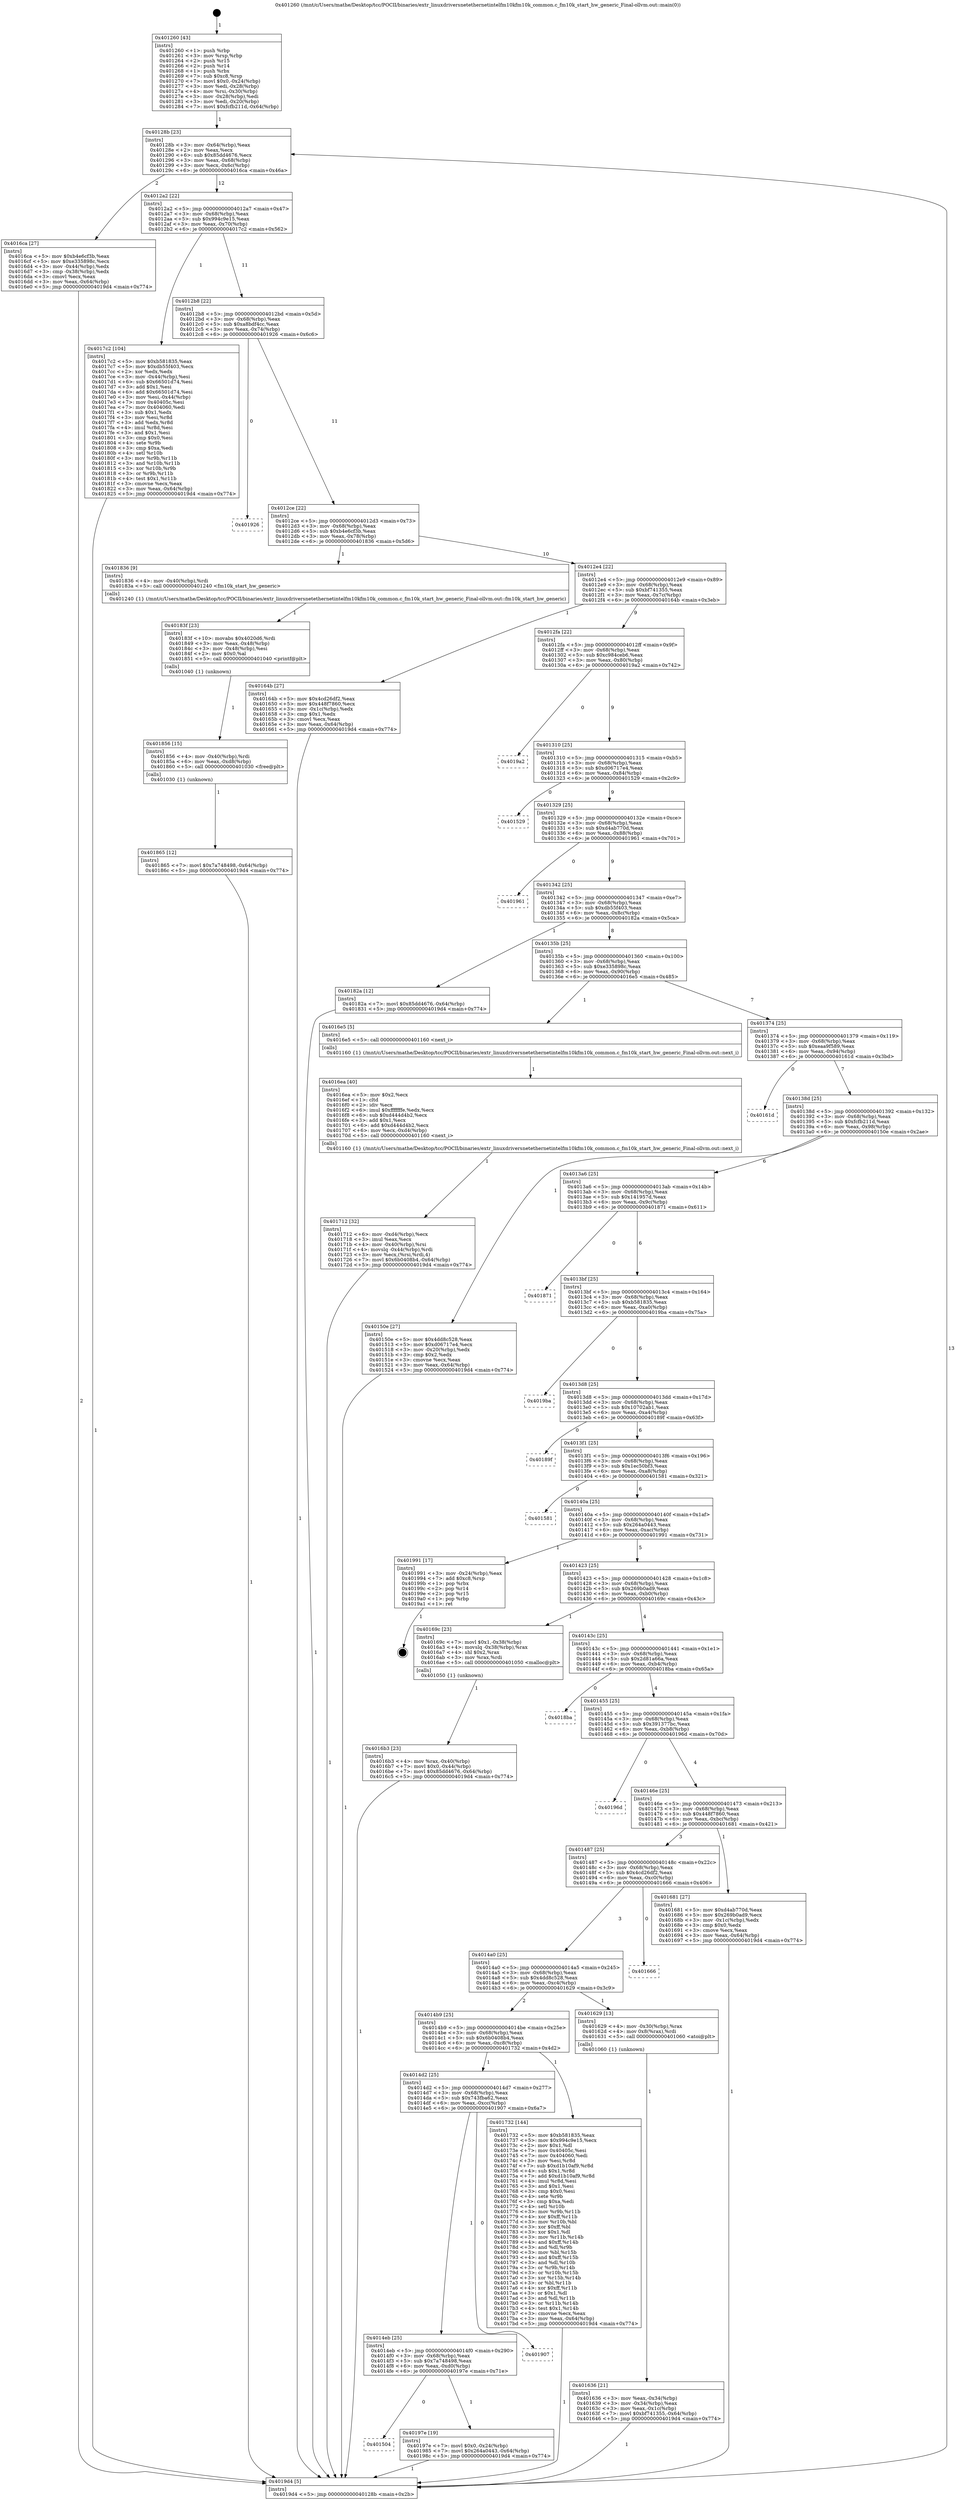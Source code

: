digraph "0x401260" {
  label = "0x401260 (/mnt/c/Users/mathe/Desktop/tcc/POCII/binaries/extr_linuxdriversnetethernetintelfm10kfm10k_common.c_fm10k_start_hw_generic_Final-ollvm.out::main(0))"
  labelloc = "t"
  node[shape=record]

  Entry [label="",width=0.3,height=0.3,shape=circle,fillcolor=black,style=filled]
  "0x40128b" [label="{
     0x40128b [23]\l
     | [instrs]\l
     &nbsp;&nbsp;0x40128b \<+3\>: mov -0x64(%rbp),%eax\l
     &nbsp;&nbsp;0x40128e \<+2\>: mov %eax,%ecx\l
     &nbsp;&nbsp;0x401290 \<+6\>: sub $0x85dd4676,%ecx\l
     &nbsp;&nbsp;0x401296 \<+3\>: mov %eax,-0x68(%rbp)\l
     &nbsp;&nbsp;0x401299 \<+3\>: mov %ecx,-0x6c(%rbp)\l
     &nbsp;&nbsp;0x40129c \<+6\>: je 00000000004016ca \<main+0x46a\>\l
  }"]
  "0x4016ca" [label="{
     0x4016ca [27]\l
     | [instrs]\l
     &nbsp;&nbsp;0x4016ca \<+5\>: mov $0xb4e6cf3b,%eax\l
     &nbsp;&nbsp;0x4016cf \<+5\>: mov $0xe335898c,%ecx\l
     &nbsp;&nbsp;0x4016d4 \<+3\>: mov -0x44(%rbp),%edx\l
     &nbsp;&nbsp;0x4016d7 \<+3\>: cmp -0x38(%rbp),%edx\l
     &nbsp;&nbsp;0x4016da \<+3\>: cmovl %ecx,%eax\l
     &nbsp;&nbsp;0x4016dd \<+3\>: mov %eax,-0x64(%rbp)\l
     &nbsp;&nbsp;0x4016e0 \<+5\>: jmp 00000000004019d4 \<main+0x774\>\l
  }"]
  "0x4012a2" [label="{
     0x4012a2 [22]\l
     | [instrs]\l
     &nbsp;&nbsp;0x4012a2 \<+5\>: jmp 00000000004012a7 \<main+0x47\>\l
     &nbsp;&nbsp;0x4012a7 \<+3\>: mov -0x68(%rbp),%eax\l
     &nbsp;&nbsp;0x4012aa \<+5\>: sub $0x994c9e15,%eax\l
     &nbsp;&nbsp;0x4012af \<+3\>: mov %eax,-0x70(%rbp)\l
     &nbsp;&nbsp;0x4012b2 \<+6\>: je 00000000004017c2 \<main+0x562\>\l
  }"]
  Exit [label="",width=0.3,height=0.3,shape=circle,fillcolor=black,style=filled,peripheries=2]
  "0x4017c2" [label="{
     0x4017c2 [104]\l
     | [instrs]\l
     &nbsp;&nbsp;0x4017c2 \<+5\>: mov $0xb581835,%eax\l
     &nbsp;&nbsp;0x4017c7 \<+5\>: mov $0xdb55f403,%ecx\l
     &nbsp;&nbsp;0x4017cc \<+2\>: xor %edx,%edx\l
     &nbsp;&nbsp;0x4017ce \<+3\>: mov -0x44(%rbp),%esi\l
     &nbsp;&nbsp;0x4017d1 \<+6\>: sub $0x66501d74,%esi\l
     &nbsp;&nbsp;0x4017d7 \<+3\>: add $0x1,%esi\l
     &nbsp;&nbsp;0x4017da \<+6\>: add $0x66501d74,%esi\l
     &nbsp;&nbsp;0x4017e0 \<+3\>: mov %esi,-0x44(%rbp)\l
     &nbsp;&nbsp;0x4017e3 \<+7\>: mov 0x40405c,%esi\l
     &nbsp;&nbsp;0x4017ea \<+7\>: mov 0x404060,%edi\l
     &nbsp;&nbsp;0x4017f1 \<+3\>: sub $0x1,%edx\l
     &nbsp;&nbsp;0x4017f4 \<+3\>: mov %esi,%r8d\l
     &nbsp;&nbsp;0x4017f7 \<+3\>: add %edx,%r8d\l
     &nbsp;&nbsp;0x4017fa \<+4\>: imul %r8d,%esi\l
     &nbsp;&nbsp;0x4017fe \<+3\>: and $0x1,%esi\l
     &nbsp;&nbsp;0x401801 \<+3\>: cmp $0x0,%esi\l
     &nbsp;&nbsp;0x401804 \<+4\>: sete %r9b\l
     &nbsp;&nbsp;0x401808 \<+3\>: cmp $0xa,%edi\l
     &nbsp;&nbsp;0x40180b \<+4\>: setl %r10b\l
     &nbsp;&nbsp;0x40180f \<+3\>: mov %r9b,%r11b\l
     &nbsp;&nbsp;0x401812 \<+3\>: and %r10b,%r11b\l
     &nbsp;&nbsp;0x401815 \<+3\>: xor %r10b,%r9b\l
     &nbsp;&nbsp;0x401818 \<+3\>: or %r9b,%r11b\l
     &nbsp;&nbsp;0x40181b \<+4\>: test $0x1,%r11b\l
     &nbsp;&nbsp;0x40181f \<+3\>: cmovne %ecx,%eax\l
     &nbsp;&nbsp;0x401822 \<+3\>: mov %eax,-0x64(%rbp)\l
     &nbsp;&nbsp;0x401825 \<+5\>: jmp 00000000004019d4 \<main+0x774\>\l
  }"]
  "0x4012b8" [label="{
     0x4012b8 [22]\l
     | [instrs]\l
     &nbsp;&nbsp;0x4012b8 \<+5\>: jmp 00000000004012bd \<main+0x5d\>\l
     &nbsp;&nbsp;0x4012bd \<+3\>: mov -0x68(%rbp),%eax\l
     &nbsp;&nbsp;0x4012c0 \<+5\>: sub $0xa8bdf4cc,%eax\l
     &nbsp;&nbsp;0x4012c5 \<+3\>: mov %eax,-0x74(%rbp)\l
     &nbsp;&nbsp;0x4012c8 \<+6\>: je 0000000000401926 \<main+0x6c6\>\l
  }"]
  "0x401504" [label="{
     0x401504\l
  }", style=dashed]
  "0x401926" [label="{
     0x401926\l
  }", style=dashed]
  "0x4012ce" [label="{
     0x4012ce [22]\l
     | [instrs]\l
     &nbsp;&nbsp;0x4012ce \<+5\>: jmp 00000000004012d3 \<main+0x73\>\l
     &nbsp;&nbsp;0x4012d3 \<+3\>: mov -0x68(%rbp),%eax\l
     &nbsp;&nbsp;0x4012d6 \<+5\>: sub $0xb4e6cf3b,%eax\l
     &nbsp;&nbsp;0x4012db \<+3\>: mov %eax,-0x78(%rbp)\l
     &nbsp;&nbsp;0x4012de \<+6\>: je 0000000000401836 \<main+0x5d6\>\l
  }"]
  "0x40197e" [label="{
     0x40197e [19]\l
     | [instrs]\l
     &nbsp;&nbsp;0x40197e \<+7\>: movl $0x0,-0x24(%rbp)\l
     &nbsp;&nbsp;0x401985 \<+7\>: movl $0x264a0443,-0x64(%rbp)\l
     &nbsp;&nbsp;0x40198c \<+5\>: jmp 00000000004019d4 \<main+0x774\>\l
  }"]
  "0x401836" [label="{
     0x401836 [9]\l
     | [instrs]\l
     &nbsp;&nbsp;0x401836 \<+4\>: mov -0x40(%rbp),%rdi\l
     &nbsp;&nbsp;0x40183a \<+5\>: call 0000000000401240 \<fm10k_start_hw_generic\>\l
     | [calls]\l
     &nbsp;&nbsp;0x401240 \{1\} (/mnt/c/Users/mathe/Desktop/tcc/POCII/binaries/extr_linuxdriversnetethernetintelfm10kfm10k_common.c_fm10k_start_hw_generic_Final-ollvm.out::fm10k_start_hw_generic)\l
  }"]
  "0x4012e4" [label="{
     0x4012e4 [22]\l
     | [instrs]\l
     &nbsp;&nbsp;0x4012e4 \<+5\>: jmp 00000000004012e9 \<main+0x89\>\l
     &nbsp;&nbsp;0x4012e9 \<+3\>: mov -0x68(%rbp),%eax\l
     &nbsp;&nbsp;0x4012ec \<+5\>: sub $0xbf741355,%eax\l
     &nbsp;&nbsp;0x4012f1 \<+3\>: mov %eax,-0x7c(%rbp)\l
     &nbsp;&nbsp;0x4012f4 \<+6\>: je 000000000040164b \<main+0x3eb\>\l
  }"]
  "0x4014eb" [label="{
     0x4014eb [25]\l
     | [instrs]\l
     &nbsp;&nbsp;0x4014eb \<+5\>: jmp 00000000004014f0 \<main+0x290\>\l
     &nbsp;&nbsp;0x4014f0 \<+3\>: mov -0x68(%rbp),%eax\l
     &nbsp;&nbsp;0x4014f3 \<+5\>: sub $0x7a748498,%eax\l
     &nbsp;&nbsp;0x4014f8 \<+6\>: mov %eax,-0xd0(%rbp)\l
     &nbsp;&nbsp;0x4014fe \<+6\>: je 000000000040197e \<main+0x71e\>\l
  }"]
  "0x40164b" [label="{
     0x40164b [27]\l
     | [instrs]\l
     &nbsp;&nbsp;0x40164b \<+5\>: mov $0x4cd26df2,%eax\l
     &nbsp;&nbsp;0x401650 \<+5\>: mov $0x448f7860,%ecx\l
     &nbsp;&nbsp;0x401655 \<+3\>: mov -0x1c(%rbp),%edx\l
     &nbsp;&nbsp;0x401658 \<+3\>: cmp $0x1,%edx\l
     &nbsp;&nbsp;0x40165b \<+3\>: cmovl %ecx,%eax\l
     &nbsp;&nbsp;0x40165e \<+3\>: mov %eax,-0x64(%rbp)\l
     &nbsp;&nbsp;0x401661 \<+5\>: jmp 00000000004019d4 \<main+0x774\>\l
  }"]
  "0x4012fa" [label="{
     0x4012fa [22]\l
     | [instrs]\l
     &nbsp;&nbsp;0x4012fa \<+5\>: jmp 00000000004012ff \<main+0x9f\>\l
     &nbsp;&nbsp;0x4012ff \<+3\>: mov -0x68(%rbp),%eax\l
     &nbsp;&nbsp;0x401302 \<+5\>: sub $0xc984ceb6,%eax\l
     &nbsp;&nbsp;0x401307 \<+3\>: mov %eax,-0x80(%rbp)\l
     &nbsp;&nbsp;0x40130a \<+6\>: je 00000000004019a2 \<main+0x742\>\l
  }"]
  "0x401907" [label="{
     0x401907\l
  }", style=dashed]
  "0x4019a2" [label="{
     0x4019a2\l
  }", style=dashed]
  "0x401310" [label="{
     0x401310 [25]\l
     | [instrs]\l
     &nbsp;&nbsp;0x401310 \<+5\>: jmp 0000000000401315 \<main+0xb5\>\l
     &nbsp;&nbsp;0x401315 \<+3\>: mov -0x68(%rbp),%eax\l
     &nbsp;&nbsp;0x401318 \<+5\>: sub $0xd06717e4,%eax\l
     &nbsp;&nbsp;0x40131d \<+6\>: mov %eax,-0x84(%rbp)\l
     &nbsp;&nbsp;0x401323 \<+6\>: je 0000000000401529 \<main+0x2c9\>\l
  }"]
  "0x401865" [label="{
     0x401865 [12]\l
     | [instrs]\l
     &nbsp;&nbsp;0x401865 \<+7\>: movl $0x7a748498,-0x64(%rbp)\l
     &nbsp;&nbsp;0x40186c \<+5\>: jmp 00000000004019d4 \<main+0x774\>\l
  }"]
  "0x401529" [label="{
     0x401529\l
  }", style=dashed]
  "0x401329" [label="{
     0x401329 [25]\l
     | [instrs]\l
     &nbsp;&nbsp;0x401329 \<+5\>: jmp 000000000040132e \<main+0xce\>\l
     &nbsp;&nbsp;0x40132e \<+3\>: mov -0x68(%rbp),%eax\l
     &nbsp;&nbsp;0x401331 \<+5\>: sub $0xd4ab770d,%eax\l
     &nbsp;&nbsp;0x401336 \<+6\>: mov %eax,-0x88(%rbp)\l
     &nbsp;&nbsp;0x40133c \<+6\>: je 0000000000401961 \<main+0x701\>\l
  }"]
  "0x401856" [label="{
     0x401856 [15]\l
     | [instrs]\l
     &nbsp;&nbsp;0x401856 \<+4\>: mov -0x40(%rbp),%rdi\l
     &nbsp;&nbsp;0x40185a \<+6\>: mov %eax,-0xd8(%rbp)\l
     &nbsp;&nbsp;0x401860 \<+5\>: call 0000000000401030 \<free@plt\>\l
     | [calls]\l
     &nbsp;&nbsp;0x401030 \{1\} (unknown)\l
  }"]
  "0x401961" [label="{
     0x401961\l
  }", style=dashed]
  "0x401342" [label="{
     0x401342 [25]\l
     | [instrs]\l
     &nbsp;&nbsp;0x401342 \<+5\>: jmp 0000000000401347 \<main+0xe7\>\l
     &nbsp;&nbsp;0x401347 \<+3\>: mov -0x68(%rbp),%eax\l
     &nbsp;&nbsp;0x40134a \<+5\>: sub $0xdb55f403,%eax\l
     &nbsp;&nbsp;0x40134f \<+6\>: mov %eax,-0x8c(%rbp)\l
     &nbsp;&nbsp;0x401355 \<+6\>: je 000000000040182a \<main+0x5ca\>\l
  }"]
  "0x40183f" [label="{
     0x40183f [23]\l
     | [instrs]\l
     &nbsp;&nbsp;0x40183f \<+10\>: movabs $0x4020d6,%rdi\l
     &nbsp;&nbsp;0x401849 \<+3\>: mov %eax,-0x48(%rbp)\l
     &nbsp;&nbsp;0x40184c \<+3\>: mov -0x48(%rbp),%esi\l
     &nbsp;&nbsp;0x40184f \<+2\>: mov $0x0,%al\l
     &nbsp;&nbsp;0x401851 \<+5\>: call 0000000000401040 \<printf@plt\>\l
     | [calls]\l
     &nbsp;&nbsp;0x401040 \{1\} (unknown)\l
  }"]
  "0x40182a" [label="{
     0x40182a [12]\l
     | [instrs]\l
     &nbsp;&nbsp;0x40182a \<+7\>: movl $0x85dd4676,-0x64(%rbp)\l
     &nbsp;&nbsp;0x401831 \<+5\>: jmp 00000000004019d4 \<main+0x774\>\l
  }"]
  "0x40135b" [label="{
     0x40135b [25]\l
     | [instrs]\l
     &nbsp;&nbsp;0x40135b \<+5\>: jmp 0000000000401360 \<main+0x100\>\l
     &nbsp;&nbsp;0x401360 \<+3\>: mov -0x68(%rbp),%eax\l
     &nbsp;&nbsp;0x401363 \<+5\>: sub $0xe335898c,%eax\l
     &nbsp;&nbsp;0x401368 \<+6\>: mov %eax,-0x90(%rbp)\l
     &nbsp;&nbsp;0x40136e \<+6\>: je 00000000004016e5 \<main+0x485\>\l
  }"]
  "0x4014d2" [label="{
     0x4014d2 [25]\l
     | [instrs]\l
     &nbsp;&nbsp;0x4014d2 \<+5\>: jmp 00000000004014d7 \<main+0x277\>\l
     &nbsp;&nbsp;0x4014d7 \<+3\>: mov -0x68(%rbp),%eax\l
     &nbsp;&nbsp;0x4014da \<+5\>: sub $0x743fba62,%eax\l
     &nbsp;&nbsp;0x4014df \<+6\>: mov %eax,-0xcc(%rbp)\l
     &nbsp;&nbsp;0x4014e5 \<+6\>: je 0000000000401907 \<main+0x6a7\>\l
  }"]
  "0x4016e5" [label="{
     0x4016e5 [5]\l
     | [instrs]\l
     &nbsp;&nbsp;0x4016e5 \<+5\>: call 0000000000401160 \<next_i\>\l
     | [calls]\l
     &nbsp;&nbsp;0x401160 \{1\} (/mnt/c/Users/mathe/Desktop/tcc/POCII/binaries/extr_linuxdriversnetethernetintelfm10kfm10k_common.c_fm10k_start_hw_generic_Final-ollvm.out::next_i)\l
  }"]
  "0x401374" [label="{
     0x401374 [25]\l
     | [instrs]\l
     &nbsp;&nbsp;0x401374 \<+5\>: jmp 0000000000401379 \<main+0x119\>\l
     &nbsp;&nbsp;0x401379 \<+3\>: mov -0x68(%rbp),%eax\l
     &nbsp;&nbsp;0x40137c \<+5\>: sub $0xeaa9f589,%eax\l
     &nbsp;&nbsp;0x401381 \<+6\>: mov %eax,-0x94(%rbp)\l
     &nbsp;&nbsp;0x401387 \<+6\>: je 000000000040161d \<main+0x3bd\>\l
  }"]
  "0x401732" [label="{
     0x401732 [144]\l
     | [instrs]\l
     &nbsp;&nbsp;0x401732 \<+5\>: mov $0xb581835,%eax\l
     &nbsp;&nbsp;0x401737 \<+5\>: mov $0x994c9e15,%ecx\l
     &nbsp;&nbsp;0x40173c \<+2\>: mov $0x1,%dl\l
     &nbsp;&nbsp;0x40173e \<+7\>: mov 0x40405c,%esi\l
     &nbsp;&nbsp;0x401745 \<+7\>: mov 0x404060,%edi\l
     &nbsp;&nbsp;0x40174c \<+3\>: mov %esi,%r8d\l
     &nbsp;&nbsp;0x40174f \<+7\>: sub $0xd1b10af9,%r8d\l
     &nbsp;&nbsp;0x401756 \<+4\>: sub $0x1,%r8d\l
     &nbsp;&nbsp;0x40175a \<+7\>: add $0xd1b10af9,%r8d\l
     &nbsp;&nbsp;0x401761 \<+4\>: imul %r8d,%esi\l
     &nbsp;&nbsp;0x401765 \<+3\>: and $0x1,%esi\l
     &nbsp;&nbsp;0x401768 \<+3\>: cmp $0x0,%esi\l
     &nbsp;&nbsp;0x40176b \<+4\>: sete %r9b\l
     &nbsp;&nbsp;0x40176f \<+3\>: cmp $0xa,%edi\l
     &nbsp;&nbsp;0x401772 \<+4\>: setl %r10b\l
     &nbsp;&nbsp;0x401776 \<+3\>: mov %r9b,%r11b\l
     &nbsp;&nbsp;0x401779 \<+4\>: xor $0xff,%r11b\l
     &nbsp;&nbsp;0x40177d \<+3\>: mov %r10b,%bl\l
     &nbsp;&nbsp;0x401780 \<+3\>: xor $0xff,%bl\l
     &nbsp;&nbsp;0x401783 \<+3\>: xor $0x1,%dl\l
     &nbsp;&nbsp;0x401786 \<+3\>: mov %r11b,%r14b\l
     &nbsp;&nbsp;0x401789 \<+4\>: and $0xff,%r14b\l
     &nbsp;&nbsp;0x40178d \<+3\>: and %dl,%r9b\l
     &nbsp;&nbsp;0x401790 \<+3\>: mov %bl,%r15b\l
     &nbsp;&nbsp;0x401793 \<+4\>: and $0xff,%r15b\l
     &nbsp;&nbsp;0x401797 \<+3\>: and %dl,%r10b\l
     &nbsp;&nbsp;0x40179a \<+3\>: or %r9b,%r14b\l
     &nbsp;&nbsp;0x40179d \<+3\>: or %r10b,%r15b\l
     &nbsp;&nbsp;0x4017a0 \<+3\>: xor %r15b,%r14b\l
     &nbsp;&nbsp;0x4017a3 \<+3\>: or %bl,%r11b\l
     &nbsp;&nbsp;0x4017a6 \<+4\>: xor $0xff,%r11b\l
     &nbsp;&nbsp;0x4017aa \<+3\>: or $0x1,%dl\l
     &nbsp;&nbsp;0x4017ad \<+3\>: and %dl,%r11b\l
     &nbsp;&nbsp;0x4017b0 \<+3\>: or %r11b,%r14b\l
     &nbsp;&nbsp;0x4017b3 \<+4\>: test $0x1,%r14b\l
     &nbsp;&nbsp;0x4017b7 \<+3\>: cmovne %ecx,%eax\l
     &nbsp;&nbsp;0x4017ba \<+3\>: mov %eax,-0x64(%rbp)\l
     &nbsp;&nbsp;0x4017bd \<+5\>: jmp 00000000004019d4 \<main+0x774\>\l
  }"]
  "0x40161d" [label="{
     0x40161d\l
  }", style=dashed]
  "0x40138d" [label="{
     0x40138d [25]\l
     | [instrs]\l
     &nbsp;&nbsp;0x40138d \<+5\>: jmp 0000000000401392 \<main+0x132\>\l
     &nbsp;&nbsp;0x401392 \<+3\>: mov -0x68(%rbp),%eax\l
     &nbsp;&nbsp;0x401395 \<+5\>: sub $0xfcfb211d,%eax\l
     &nbsp;&nbsp;0x40139a \<+6\>: mov %eax,-0x98(%rbp)\l
     &nbsp;&nbsp;0x4013a0 \<+6\>: je 000000000040150e \<main+0x2ae\>\l
  }"]
  "0x401712" [label="{
     0x401712 [32]\l
     | [instrs]\l
     &nbsp;&nbsp;0x401712 \<+6\>: mov -0xd4(%rbp),%ecx\l
     &nbsp;&nbsp;0x401718 \<+3\>: imul %eax,%ecx\l
     &nbsp;&nbsp;0x40171b \<+4\>: mov -0x40(%rbp),%rsi\l
     &nbsp;&nbsp;0x40171f \<+4\>: movslq -0x44(%rbp),%rdi\l
     &nbsp;&nbsp;0x401723 \<+3\>: mov %ecx,(%rsi,%rdi,4)\l
     &nbsp;&nbsp;0x401726 \<+7\>: movl $0x6b0408b4,-0x64(%rbp)\l
     &nbsp;&nbsp;0x40172d \<+5\>: jmp 00000000004019d4 \<main+0x774\>\l
  }"]
  "0x40150e" [label="{
     0x40150e [27]\l
     | [instrs]\l
     &nbsp;&nbsp;0x40150e \<+5\>: mov $0x4dd8c528,%eax\l
     &nbsp;&nbsp;0x401513 \<+5\>: mov $0xd06717e4,%ecx\l
     &nbsp;&nbsp;0x401518 \<+3\>: mov -0x20(%rbp),%edx\l
     &nbsp;&nbsp;0x40151b \<+3\>: cmp $0x2,%edx\l
     &nbsp;&nbsp;0x40151e \<+3\>: cmovne %ecx,%eax\l
     &nbsp;&nbsp;0x401521 \<+3\>: mov %eax,-0x64(%rbp)\l
     &nbsp;&nbsp;0x401524 \<+5\>: jmp 00000000004019d4 \<main+0x774\>\l
  }"]
  "0x4013a6" [label="{
     0x4013a6 [25]\l
     | [instrs]\l
     &nbsp;&nbsp;0x4013a6 \<+5\>: jmp 00000000004013ab \<main+0x14b\>\l
     &nbsp;&nbsp;0x4013ab \<+3\>: mov -0x68(%rbp),%eax\l
     &nbsp;&nbsp;0x4013ae \<+5\>: sub $0x141957d,%eax\l
     &nbsp;&nbsp;0x4013b3 \<+6\>: mov %eax,-0x9c(%rbp)\l
     &nbsp;&nbsp;0x4013b9 \<+6\>: je 0000000000401871 \<main+0x611\>\l
  }"]
  "0x4019d4" [label="{
     0x4019d4 [5]\l
     | [instrs]\l
     &nbsp;&nbsp;0x4019d4 \<+5\>: jmp 000000000040128b \<main+0x2b\>\l
  }"]
  "0x401260" [label="{
     0x401260 [43]\l
     | [instrs]\l
     &nbsp;&nbsp;0x401260 \<+1\>: push %rbp\l
     &nbsp;&nbsp;0x401261 \<+3\>: mov %rsp,%rbp\l
     &nbsp;&nbsp;0x401264 \<+2\>: push %r15\l
     &nbsp;&nbsp;0x401266 \<+2\>: push %r14\l
     &nbsp;&nbsp;0x401268 \<+1\>: push %rbx\l
     &nbsp;&nbsp;0x401269 \<+7\>: sub $0xc8,%rsp\l
     &nbsp;&nbsp;0x401270 \<+7\>: movl $0x0,-0x24(%rbp)\l
     &nbsp;&nbsp;0x401277 \<+3\>: mov %edi,-0x28(%rbp)\l
     &nbsp;&nbsp;0x40127a \<+4\>: mov %rsi,-0x30(%rbp)\l
     &nbsp;&nbsp;0x40127e \<+3\>: mov -0x28(%rbp),%edi\l
     &nbsp;&nbsp;0x401281 \<+3\>: mov %edi,-0x20(%rbp)\l
     &nbsp;&nbsp;0x401284 \<+7\>: movl $0xfcfb211d,-0x64(%rbp)\l
  }"]
  "0x4016ea" [label="{
     0x4016ea [40]\l
     | [instrs]\l
     &nbsp;&nbsp;0x4016ea \<+5\>: mov $0x2,%ecx\l
     &nbsp;&nbsp;0x4016ef \<+1\>: cltd\l
     &nbsp;&nbsp;0x4016f0 \<+2\>: idiv %ecx\l
     &nbsp;&nbsp;0x4016f2 \<+6\>: imul $0xfffffffe,%edx,%ecx\l
     &nbsp;&nbsp;0x4016f8 \<+6\>: sub $0xd444d4b2,%ecx\l
     &nbsp;&nbsp;0x4016fe \<+3\>: add $0x1,%ecx\l
     &nbsp;&nbsp;0x401701 \<+6\>: add $0xd444d4b2,%ecx\l
     &nbsp;&nbsp;0x401707 \<+6\>: mov %ecx,-0xd4(%rbp)\l
     &nbsp;&nbsp;0x40170d \<+5\>: call 0000000000401160 \<next_i\>\l
     | [calls]\l
     &nbsp;&nbsp;0x401160 \{1\} (/mnt/c/Users/mathe/Desktop/tcc/POCII/binaries/extr_linuxdriversnetethernetintelfm10kfm10k_common.c_fm10k_start_hw_generic_Final-ollvm.out::next_i)\l
  }"]
  "0x401871" [label="{
     0x401871\l
  }", style=dashed]
  "0x4013bf" [label="{
     0x4013bf [25]\l
     | [instrs]\l
     &nbsp;&nbsp;0x4013bf \<+5\>: jmp 00000000004013c4 \<main+0x164\>\l
     &nbsp;&nbsp;0x4013c4 \<+3\>: mov -0x68(%rbp),%eax\l
     &nbsp;&nbsp;0x4013c7 \<+5\>: sub $0xb581835,%eax\l
     &nbsp;&nbsp;0x4013cc \<+6\>: mov %eax,-0xa0(%rbp)\l
     &nbsp;&nbsp;0x4013d2 \<+6\>: je 00000000004019ba \<main+0x75a\>\l
  }"]
  "0x4016b3" [label="{
     0x4016b3 [23]\l
     | [instrs]\l
     &nbsp;&nbsp;0x4016b3 \<+4\>: mov %rax,-0x40(%rbp)\l
     &nbsp;&nbsp;0x4016b7 \<+7\>: movl $0x0,-0x44(%rbp)\l
     &nbsp;&nbsp;0x4016be \<+7\>: movl $0x85dd4676,-0x64(%rbp)\l
     &nbsp;&nbsp;0x4016c5 \<+5\>: jmp 00000000004019d4 \<main+0x774\>\l
  }"]
  "0x4019ba" [label="{
     0x4019ba\l
  }", style=dashed]
  "0x4013d8" [label="{
     0x4013d8 [25]\l
     | [instrs]\l
     &nbsp;&nbsp;0x4013d8 \<+5\>: jmp 00000000004013dd \<main+0x17d\>\l
     &nbsp;&nbsp;0x4013dd \<+3\>: mov -0x68(%rbp),%eax\l
     &nbsp;&nbsp;0x4013e0 \<+5\>: sub $0x10702ab1,%eax\l
     &nbsp;&nbsp;0x4013e5 \<+6\>: mov %eax,-0xa4(%rbp)\l
     &nbsp;&nbsp;0x4013eb \<+6\>: je 000000000040189f \<main+0x63f\>\l
  }"]
  "0x401636" [label="{
     0x401636 [21]\l
     | [instrs]\l
     &nbsp;&nbsp;0x401636 \<+3\>: mov %eax,-0x34(%rbp)\l
     &nbsp;&nbsp;0x401639 \<+3\>: mov -0x34(%rbp),%eax\l
     &nbsp;&nbsp;0x40163c \<+3\>: mov %eax,-0x1c(%rbp)\l
     &nbsp;&nbsp;0x40163f \<+7\>: movl $0xbf741355,-0x64(%rbp)\l
     &nbsp;&nbsp;0x401646 \<+5\>: jmp 00000000004019d4 \<main+0x774\>\l
  }"]
  "0x40189f" [label="{
     0x40189f\l
  }", style=dashed]
  "0x4013f1" [label="{
     0x4013f1 [25]\l
     | [instrs]\l
     &nbsp;&nbsp;0x4013f1 \<+5\>: jmp 00000000004013f6 \<main+0x196\>\l
     &nbsp;&nbsp;0x4013f6 \<+3\>: mov -0x68(%rbp),%eax\l
     &nbsp;&nbsp;0x4013f9 \<+5\>: sub $0x1ec50bf3,%eax\l
     &nbsp;&nbsp;0x4013fe \<+6\>: mov %eax,-0xa8(%rbp)\l
     &nbsp;&nbsp;0x401404 \<+6\>: je 0000000000401581 \<main+0x321\>\l
  }"]
  "0x4014b9" [label="{
     0x4014b9 [25]\l
     | [instrs]\l
     &nbsp;&nbsp;0x4014b9 \<+5\>: jmp 00000000004014be \<main+0x25e\>\l
     &nbsp;&nbsp;0x4014be \<+3\>: mov -0x68(%rbp),%eax\l
     &nbsp;&nbsp;0x4014c1 \<+5\>: sub $0x6b0408b4,%eax\l
     &nbsp;&nbsp;0x4014c6 \<+6\>: mov %eax,-0xc8(%rbp)\l
     &nbsp;&nbsp;0x4014cc \<+6\>: je 0000000000401732 \<main+0x4d2\>\l
  }"]
  "0x401581" [label="{
     0x401581\l
  }", style=dashed]
  "0x40140a" [label="{
     0x40140a [25]\l
     | [instrs]\l
     &nbsp;&nbsp;0x40140a \<+5\>: jmp 000000000040140f \<main+0x1af\>\l
     &nbsp;&nbsp;0x40140f \<+3\>: mov -0x68(%rbp),%eax\l
     &nbsp;&nbsp;0x401412 \<+5\>: sub $0x264a0443,%eax\l
     &nbsp;&nbsp;0x401417 \<+6\>: mov %eax,-0xac(%rbp)\l
     &nbsp;&nbsp;0x40141d \<+6\>: je 0000000000401991 \<main+0x731\>\l
  }"]
  "0x401629" [label="{
     0x401629 [13]\l
     | [instrs]\l
     &nbsp;&nbsp;0x401629 \<+4\>: mov -0x30(%rbp),%rax\l
     &nbsp;&nbsp;0x40162d \<+4\>: mov 0x8(%rax),%rdi\l
     &nbsp;&nbsp;0x401631 \<+5\>: call 0000000000401060 \<atoi@plt\>\l
     | [calls]\l
     &nbsp;&nbsp;0x401060 \{1\} (unknown)\l
  }"]
  "0x401991" [label="{
     0x401991 [17]\l
     | [instrs]\l
     &nbsp;&nbsp;0x401991 \<+3\>: mov -0x24(%rbp),%eax\l
     &nbsp;&nbsp;0x401994 \<+7\>: add $0xc8,%rsp\l
     &nbsp;&nbsp;0x40199b \<+1\>: pop %rbx\l
     &nbsp;&nbsp;0x40199c \<+2\>: pop %r14\l
     &nbsp;&nbsp;0x40199e \<+2\>: pop %r15\l
     &nbsp;&nbsp;0x4019a0 \<+1\>: pop %rbp\l
     &nbsp;&nbsp;0x4019a1 \<+1\>: ret\l
  }"]
  "0x401423" [label="{
     0x401423 [25]\l
     | [instrs]\l
     &nbsp;&nbsp;0x401423 \<+5\>: jmp 0000000000401428 \<main+0x1c8\>\l
     &nbsp;&nbsp;0x401428 \<+3\>: mov -0x68(%rbp),%eax\l
     &nbsp;&nbsp;0x40142b \<+5\>: sub $0x269b0ad9,%eax\l
     &nbsp;&nbsp;0x401430 \<+6\>: mov %eax,-0xb0(%rbp)\l
     &nbsp;&nbsp;0x401436 \<+6\>: je 000000000040169c \<main+0x43c\>\l
  }"]
  "0x4014a0" [label="{
     0x4014a0 [25]\l
     | [instrs]\l
     &nbsp;&nbsp;0x4014a0 \<+5\>: jmp 00000000004014a5 \<main+0x245\>\l
     &nbsp;&nbsp;0x4014a5 \<+3\>: mov -0x68(%rbp),%eax\l
     &nbsp;&nbsp;0x4014a8 \<+5\>: sub $0x4dd8c528,%eax\l
     &nbsp;&nbsp;0x4014ad \<+6\>: mov %eax,-0xc4(%rbp)\l
     &nbsp;&nbsp;0x4014b3 \<+6\>: je 0000000000401629 \<main+0x3c9\>\l
  }"]
  "0x40169c" [label="{
     0x40169c [23]\l
     | [instrs]\l
     &nbsp;&nbsp;0x40169c \<+7\>: movl $0x1,-0x38(%rbp)\l
     &nbsp;&nbsp;0x4016a3 \<+4\>: movslq -0x38(%rbp),%rax\l
     &nbsp;&nbsp;0x4016a7 \<+4\>: shl $0x2,%rax\l
     &nbsp;&nbsp;0x4016ab \<+3\>: mov %rax,%rdi\l
     &nbsp;&nbsp;0x4016ae \<+5\>: call 0000000000401050 \<malloc@plt\>\l
     | [calls]\l
     &nbsp;&nbsp;0x401050 \{1\} (unknown)\l
  }"]
  "0x40143c" [label="{
     0x40143c [25]\l
     | [instrs]\l
     &nbsp;&nbsp;0x40143c \<+5\>: jmp 0000000000401441 \<main+0x1e1\>\l
     &nbsp;&nbsp;0x401441 \<+3\>: mov -0x68(%rbp),%eax\l
     &nbsp;&nbsp;0x401444 \<+5\>: sub $0x2d81a66a,%eax\l
     &nbsp;&nbsp;0x401449 \<+6\>: mov %eax,-0xb4(%rbp)\l
     &nbsp;&nbsp;0x40144f \<+6\>: je 00000000004018ba \<main+0x65a\>\l
  }"]
  "0x401666" [label="{
     0x401666\l
  }", style=dashed]
  "0x4018ba" [label="{
     0x4018ba\l
  }", style=dashed]
  "0x401455" [label="{
     0x401455 [25]\l
     | [instrs]\l
     &nbsp;&nbsp;0x401455 \<+5\>: jmp 000000000040145a \<main+0x1fa\>\l
     &nbsp;&nbsp;0x40145a \<+3\>: mov -0x68(%rbp),%eax\l
     &nbsp;&nbsp;0x40145d \<+5\>: sub $0x391377bc,%eax\l
     &nbsp;&nbsp;0x401462 \<+6\>: mov %eax,-0xb8(%rbp)\l
     &nbsp;&nbsp;0x401468 \<+6\>: je 000000000040196d \<main+0x70d\>\l
  }"]
  "0x401487" [label="{
     0x401487 [25]\l
     | [instrs]\l
     &nbsp;&nbsp;0x401487 \<+5\>: jmp 000000000040148c \<main+0x22c\>\l
     &nbsp;&nbsp;0x40148c \<+3\>: mov -0x68(%rbp),%eax\l
     &nbsp;&nbsp;0x40148f \<+5\>: sub $0x4cd26df2,%eax\l
     &nbsp;&nbsp;0x401494 \<+6\>: mov %eax,-0xc0(%rbp)\l
     &nbsp;&nbsp;0x40149a \<+6\>: je 0000000000401666 \<main+0x406\>\l
  }"]
  "0x40196d" [label="{
     0x40196d\l
  }", style=dashed]
  "0x40146e" [label="{
     0x40146e [25]\l
     | [instrs]\l
     &nbsp;&nbsp;0x40146e \<+5\>: jmp 0000000000401473 \<main+0x213\>\l
     &nbsp;&nbsp;0x401473 \<+3\>: mov -0x68(%rbp),%eax\l
     &nbsp;&nbsp;0x401476 \<+5\>: sub $0x448f7860,%eax\l
     &nbsp;&nbsp;0x40147b \<+6\>: mov %eax,-0xbc(%rbp)\l
     &nbsp;&nbsp;0x401481 \<+6\>: je 0000000000401681 \<main+0x421\>\l
  }"]
  "0x401681" [label="{
     0x401681 [27]\l
     | [instrs]\l
     &nbsp;&nbsp;0x401681 \<+5\>: mov $0xd4ab770d,%eax\l
     &nbsp;&nbsp;0x401686 \<+5\>: mov $0x269b0ad9,%ecx\l
     &nbsp;&nbsp;0x40168b \<+3\>: mov -0x1c(%rbp),%edx\l
     &nbsp;&nbsp;0x40168e \<+3\>: cmp $0x0,%edx\l
     &nbsp;&nbsp;0x401691 \<+3\>: cmove %ecx,%eax\l
     &nbsp;&nbsp;0x401694 \<+3\>: mov %eax,-0x64(%rbp)\l
     &nbsp;&nbsp;0x401697 \<+5\>: jmp 00000000004019d4 \<main+0x774\>\l
  }"]
  Entry -> "0x401260" [label=" 1"]
  "0x40128b" -> "0x4016ca" [label=" 2"]
  "0x40128b" -> "0x4012a2" [label=" 12"]
  "0x401991" -> Exit [label=" 1"]
  "0x4012a2" -> "0x4017c2" [label=" 1"]
  "0x4012a2" -> "0x4012b8" [label=" 11"]
  "0x40197e" -> "0x4019d4" [label=" 1"]
  "0x4012b8" -> "0x401926" [label=" 0"]
  "0x4012b8" -> "0x4012ce" [label=" 11"]
  "0x4014eb" -> "0x401504" [label=" 0"]
  "0x4012ce" -> "0x401836" [label=" 1"]
  "0x4012ce" -> "0x4012e4" [label=" 10"]
  "0x4014eb" -> "0x40197e" [label=" 1"]
  "0x4012e4" -> "0x40164b" [label=" 1"]
  "0x4012e4" -> "0x4012fa" [label=" 9"]
  "0x4014d2" -> "0x4014eb" [label=" 1"]
  "0x4012fa" -> "0x4019a2" [label=" 0"]
  "0x4012fa" -> "0x401310" [label=" 9"]
  "0x4014d2" -> "0x401907" [label=" 0"]
  "0x401310" -> "0x401529" [label=" 0"]
  "0x401310" -> "0x401329" [label=" 9"]
  "0x401865" -> "0x4019d4" [label=" 1"]
  "0x401329" -> "0x401961" [label=" 0"]
  "0x401329" -> "0x401342" [label=" 9"]
  "0x401856" -> "0x401865" [label=" 1"]
  "0x401342" -> "0x40182a" [label=" 1"]
  "0x401342" -> "0x40135b" [label=" 8"]
  "0x40183f" -> "0x401856" [label=" 1"]
  "0x40135b" -> "0x4016e5" [label=" 1"]
  "0x40135b" -> "0x401374" [label=" 7"]
  "0x401836" -> "0x40183f" [label=" 1"]
  "0x401374" -> "0x40161d" [label=" 0"]
  "0x401374" -> "0x40138d" [label=" 7"]
  "0x40182a" -> "0x4019d4" [label=" 1"]
  "0x40138d" -> "0x40150e" [label=" 1"]
  "0x40138d" -> "0x4013a6" [label=" 6"]
  "0x40150e" -> "0x4019d4" [label=" 1"]
  "0x401260" -> "0x40128b" [label=" 1"]
  "0x4019d4" -> "0x40128b" [label=" 13"]
  "0x401732" -> "0x4019d4" [label=" 1"]
  "0x4013a6" -> "0x401871" [label=" 0"]
  "0x4013a6" -> "0x4013bf" [label=" 6"]
  "0x4014b9" -> "0x4014d2" [label=" 1"]
  "0x4013bf" -> "0x4019ba" [label=" 0"]
  "0x4013bf" -> "0x4013d8" [label=" 6"]
  "0x4014b9" -> "0x401732" [label=" 1"]
  "0x4013d8" -> "0x40189f" [label=" 0"]
  "0x4013d8" -> "0x4013f1" [label=" 6"]
  "0x4017c2" -> "0x4019d4" [label=" 1"]
  "0x4013f1" -> "0x401581" [label=" 0"]
  "0x4013f1" -> "0x40140a" [label=" 6"]
  "0x401712" -> "0x4019d4" [label=" 1"]
  "0x40140a" -> "0x401991" [label=" 1"]
  "0x40140a" -> "0x401423" [label=" 5"]
  "0x4016ea" -> "0x401712" [label=" 1"]
  "0x401423" -> "0x40169c" [label=" 1"]
  "0x401423" -> "0x40143c" [label=" 4"]
  "0x4016ca" -> "0x4019d4" [label=" 2"]
  "0x40143c" -> "0x4018ba" [label=" 0"]
  "0x40143c" -> "0x401455" [label=" 4"]
  "0x4016b3" -> "0x4019d4" [label=" 1"]
  "0x401455" -> "0x40196d" [label=" 0"]
  "0x401455" -> "0x40146e" [label=" 4"]
  "0x401681" -> "0x4019d4" [label=" 1"]
  "0x40146e" -> "0x401681" [label=" 1"]
  "0x40146e" -> "0x401487" [label=" 3"]
  "0x40169c" -> "0x4016b3" [label=" 1"]
  "0x401487" -> "0x401666" [label=" 0"]
  "0x401487" -> "0x4014a0" [label=" 3"]
  "0x4016e5" -> "0x4016ea" [label=" 1"]
  "0x4014a0" -> "0x401629" [label=" 1"]
  "0x4014a0" -> "0x4014b9" [label=" 2"]
  "0x401629" -> "0x401636" [label=" 1"]
  "0x401636" -> "0x4019d4" [label=" 1"]
  "0x40164b" -> "0x4019d4" [label=" 1"]
}
